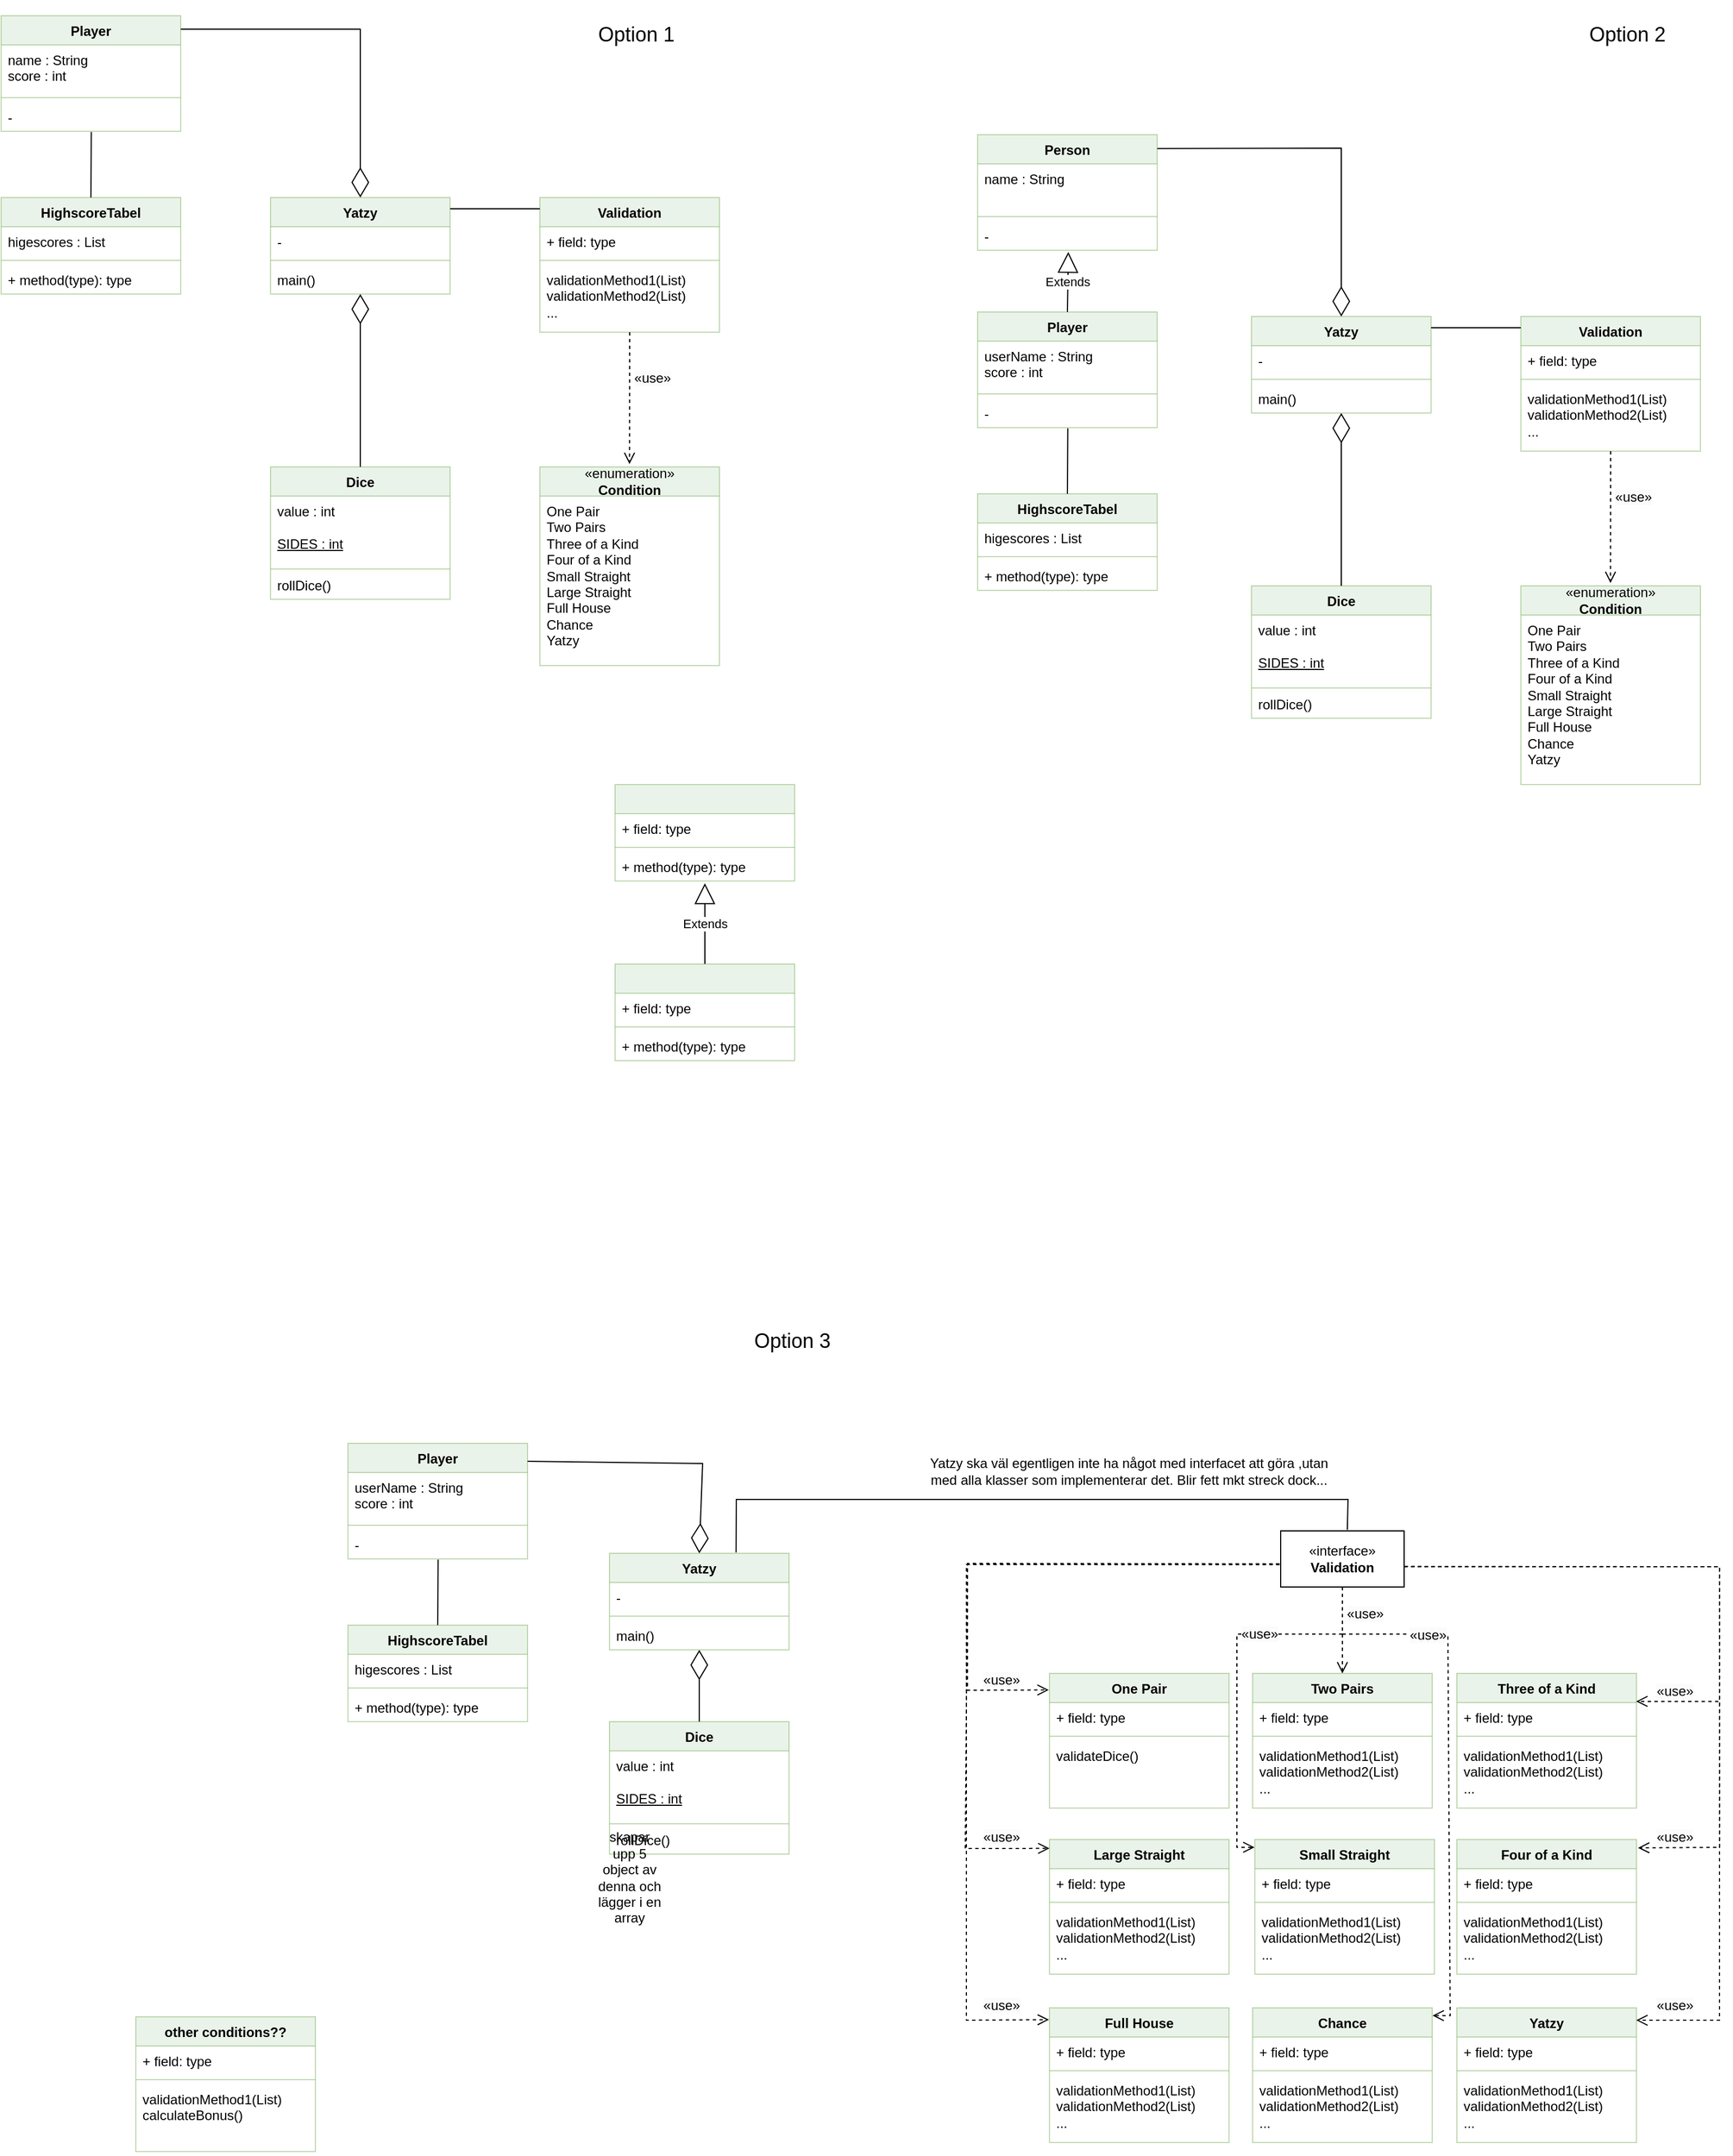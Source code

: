 <mxfile version="25.0.3">
  <diagram name="Page-1" id="c4acf3e9-155e-7222-9cf6-157b1a14988f">
    <mxGraphModel dx="1116" dy="971" grid="0" gridSize="10" guides="1" tooltips="1" connect="1" arrows="1" fold="1" page="1" pageScale="1" pageWidth="850" pageHeight="1100" background="none" math="0" shadow="0">
      <root>
        <mxCell id="0" />
        <mxCell id="1" parent="0" />
        <mxCell id="NiOnYW7QtxvnOsCxcWPc-6" value="Dice" style="swimlane;fontStyle=1;align=center;verticalAlign=top;childLayout=stackLayout;horizontal=1;startSize=26;horizontalStack=0;resizeParent=1;resizeParentMax=0;resizeLast=0;collapsible=1;marginBottom=0;whiteSpace=wrap;html=1;fillColor=#d5e8d4;strokeColor=#82b366;opacity=50;" parent="1" vertex="1">
          <mxGeometry x="320" y="480" width="160" height="118" as="geometry" />
        </mxCell>
        <mxCell id="NiOnYW7QtxvnOsCxcWPc-7" value="value : int&lt;div&gt;&lt;br&gt;&lt;/div&gt;&lt;div&gt;&lt;u&gt;SIDES : int&lt;/u&gt;&lt;/div&gt;" style="text;strokeColor=none;fillColor=none;align=left;verticalAlign=top;spacingLeft=4;spacingRight=4;overflow=hidden;rotatable=0;points=[[0,0.5],[1,0.5]];portConstraint=eastwest;whiteSpace=wrap;html=1;" parent="NiOnYW7QtxvnOsCxcWPc-6" vertex="1">
          <mxGeometry y="26" width="160" height="64" as="geometry" />
        </mxCell>
        <mxCell id="NiOnYW7QtxvnOsCxcWPc-8" value="" style="line;strokeWidth=1;fillColor=none;align=left;verticalAlign=middle;spacingTop=-1;spacingLeft=3;spacingRight=3;rotatable=0;labelPosition=right;points=[];portConstraint=eastwest;strokeColor=inherit;opacity=50;" parent="NiOnYW7QtxvnOsCxcWPc-6" vertex="1">
          <mxGeometry y="90" width="160" height="2" as="geometry" />
        </mxCell>
        <mxCell id="NiOnYW7QtxvnOsCxcWPc-9" value="rollDice()" style="text;strokeColor=none;fillColor=none;align=left;verticalAlign=top;spacingLeft=4;spacingRight=4;overflow=hidden;rotatable=0;points=[[0,0.5],[1,0.5]];portConstraint=eastwest;whiteSpace=wrap;html=1;" parent="NiOnYW7QtxvnOsCxcWPc-6" vertex="1">
          <mxGeometry y="92" width="160" height="26" as="geometry" />
        </mxCell>
        <mxCell id="NiOnYW7QtxvnOsCxcWPc-10" value="Player" style="swimlane;fontStyle=1;align=center;verticalAlign=top;childLayout=stackLayout;horizontal=1;startSize=26;horizontalStack=0;resizeParent=1;resizeParentMax=0;resizeLast=0;collapsible=1;marginBottom=0;whiteSpace=wrap;html=1;fillColor=#d5e8d4;strokeColor=#82b366;opacity=50;" parent="1" vertex="1">
          <mxGeometry x="80" y="78" width="160" height="103" as="geometry" />
        </mxCell>
        <mxCell id="NiOnYW7QtxvnOsCxcWPc-11" value="name : String&lt;div&gt;score : int&lt;/div&gt;" style="text;strokeColor=none;fillColor=none;align=left;verticalAlign=top;spacingLeft=4;spacingRight=4;overflow=hidden;rotatable=0;points=[[0,0.5],[1,0.5]];portConstraint=eastwest;whiteSpace=wrap;html=1;" parent="NiOnYW7QtxvnOsCxcWPc-10" vertex="1">
          <mxGeometry y="26" width="160" height="43" as="geometry" />
        </mxCell>
        <mxCell id="NiOnYW7QtxvnOsCxcWPc-12" value="" style="line;strokeWidth=1;fillColor=none;align=left;verticalAlign=middle;spacingTop=-1;spacingLeft=3;spacingRight=3;rotatable=0;labelPosition=right;points=[];portConstraint=eastwest;strokeColor=inherit;opacity=50;" parent="NiOnYW7QtxvnOsCxcWPc-10" vertex="1">
          <mxGeometry y="69" width="160" height="8" as="geometry" />
        </mxCell>
        <mxCell id="NiOnYW7QtxvnOsCxcWPc-13" value="-" style="text;strokeColor=none;fillColor=none;align=left;verticalAlign=top;spacingLeft=4;spacingRight=4;overflow=hidden;rotatable=0;points=[[0,0.5],[1,0.5]];portConstraint=eastwest;whiteSpace=wrap;html=1;" parent="NiOnYW7QtxvnOsCxcWPc-10" vertex="1">
          <mxGeometry y="77" width="160" height="26" as="geometry" />
        </mxCell>
        <mxCell id="NiOnYW7QtxvnOsCxcWPc-14" value="HighscoreTabel" style="swimlane;fontStyle=1;align=center;verticalAlign=top;childLayout=stackLayout;horizontal=1;startSize=26;horizontalStack=0;resizeParent=1;resizeParentMax=0;resizeLast=0;collapsible=1;marginBottom=0;whiteSpace=wrap;html=1;fillColor=#d5e8d4;strokeColor=#82b366;opacity=50;" parent="1" vertex="1">
          <mxGeometry x="80" y="240" width="160" height="86" as="geometry" />
        </mxCell>
        <mxCell id="NiOnYW7QtxvnOsCxcWPc-15" value="higescores : List" style="text;strokeColor=none;fillColor=none;align=left;verticalAlign=top;spacingLeft=4;spacingRight=4;overflow=hidden;rotatable=0;points=[[0,0.5],[1,0.5]];portConstraint=eastwest;whiteSpace=wrap;html=1;" parent="NiOnYW7QtxvnOsCxcWPc-14" vertex="1">
          <mxGeometry y="26" width="160" height="26" as="geometry" />
        </mxCell>
        <mxCell id="NiOnYW7QtxvnOsCxcWPc-16" value="" style="line;strokeWidth=1;fillColor=none;align=left;verticalAlign=middle;spacingTop=-1;spacingLeft=3;spacingRight=3;rotatable=0;labelPosition=right;points=[];portConstraint=eastwest;strokeColor=inherit;opacity=50;" parent="NiOnYW7QtxvnOsCxcWPc-14" vertex="1">
          <mxGeometry y="52" width="160" height="8" as="geometry" />
        </mxCell>
        <mxCell id="NiOnYW7QtxvnOsCxcWPc-17" value="+ method(type): type" style="text;strokeColor=none;fillColor=none;align=left;verticalAlign=top;spacingLeft=4;spacingRight=4;overflow=hidden;rotatable=0;points=[[0,0.5],[1,0.5]];portConstraint=eastwest;whiteSpace=wrap;html=1;" parent="NiOnYW7QtxvnOsCxcWPc-14" vertex="1">
          <mxGeometry y="60" width="160" height="26" as="geometry" />
        </mxCell>
        <mxCell id="NiOnYW7QtxvnOsCxcWPc-18" value="Yatzy" style="swimlane;fontStyle=1;align=center;verticalAlign=top;childLayout=stackLayout;horizontal=1;startSize=26;horizontalStack=0;resizeParent=1;resizeParentMax=0;resizeLast=0;collapsible=1;marginBottom=0;whiteSpace=wrap;html=1;fillColor=#d5e8d4;strokeColor=#82b366;opacity=50;" parent="1" vertex="1">
          <mxGeometry x="320" y="240" width="160" height="86" as="geometry" />
        </mxCell>
        <mxCell id="NiOnYW7QtxvnOsCxcWPc-19" value="-" style="text;strokeColor=none;fillColor=none;align=left;verticalAlign=top;spacingLeft=4;spacingRight=4;overflow=hidden;rotatable=0;points=[[0,0.5],[1,0.5]];portConstraint=eastwest;whiteSpace=wrap;html=1;opacity=50;" parent="NiOnYW7QtxvnOsCxcWPc-18" vertex="1">
          <mxGeometry y="26" width="160" height="26" as="geometry" />
        </mxCell>
        <mxCell id="NiOnYW7QtxvnOsCxcWPc-20" value="" style="line;strokeWidth=1;fillColor=none;align=left;verticalAlign=middle;spacingTop=-1;spacingLeft=3;spacingRight=3;rotatable=0;labelPosition=right;points=[];portConstraint=eastwest;strokeColor=inherit;opacity=50;" parent="NiOnYW7QtxvnOsCxcWPc-18" vertex="1">
          <mxGeometry y="52" width="160" height="8" as="geometry" />
        </mxCell>
        <mxCell id="NiOnYW7QtxvnOsCxcWPc-21" value="main()" style="text;strokeColor=none;fillColor=none;align=left;verticalAlign=top;spacingLeft=4;spacingRight=4;overflow=hidden;rotatable=0;points=[[0,0.5],[1,0.5]];portConstraint=eastwest;whiteSpace=wrap;html=1;" parent="NiOnYW7QtxvnOsCxcWPc-18" vertex="1">
          <mxGeometry y="60" width="160" height="26" as="geometry" />
        </mxCell>
        <mxCell id="NiOnYW7QtxvnOsCxcWPc-22" value="" style="swimlane;fontStyle=1;align=center;verticalAlign=top;childLayout=stackLayout;horizontal=1;startSize=26;horizontalStack=0;resizeParent=1;resizeParentMax=0;resizeLast=0;collapsible=1;marginBottom=0;whiteSpace=wrap;html=1;fillColor=#d5e8d4;strokeColor=#82b366;opacity=50;" parent="1" vertex="1">
          <mxGeometry x="627" y="763" width="160" height="86" as="geometry" />
        </mxCell>
        <mxCell id="NiOnYW7QtxvnOsCxcWPc-23" value="+ field: type" style="text;strokeColor=none;fillColor=none;align=left;verticalAlign=top;spacingLeft=4;spacingRight=4;overflow=hidden;rotatable=0;points=[[0,0.5],[1,0.5]];portConstraint=eastwest;whiteSpace=wrap;html=1;" parent="NiOnYW7QtxvnOsCxcWPc-22" vertex="1">
          <mxGeometry y="26" width="160" height="26" as="geometry" />
        </mxCell>
        <mxCell id="NiOnYW7QtxvnOsCxcWPc-24" value="" style="line;strokeWidth=1;fillColor=none;align=left;verticalAlign=middle;spacingTop=-1;spacingLeft=3;spacingRight=3;rotatable=0;labelPosition=right;points=[];portConstraint=eastwest;strokeColor=inherit;opacity=50;" parent="NiOnYW7QtxvnOsCxcWPc-22" vertex="1">
          <mxGeometry y="52" width="160" height="8" as="geometry" />
        </mxCell>
        <mxCell id="NiOnYW7QtxvnOsCxcWPc-25" value="+ method(type): type" style="text;strokeColor=none;fillColor=none;align=left;verticalAlign=top;spacingLeft=4;spacingRight=4;overflow=hidden;rotatable=0;points=[[0,0.5],[1,0.5]];portConstraint=eastwest;whiteSpace=wrap;html=1;" parent="NiOnYW7QtxvnOsCxcWPc-22" vertex="1">
          <mxGeometry y="60" width="160" height="26" as="geometry" />
        </mxCell>
        <mxCell id="NiOnYW7QtxvnOsCxcWPc-26" value="Extends" style="endArrow=block;endSize=16;endFill=0;html=1;rounded=0;entryX=0.5;entryY=1.077;entryDx=0;entryDy=0;entryPerimeter=0;exitX=0.5;exitY=0;exitDx=0;exitDy=0;" parent="1" source="NiOnYW7QtxvnOsCxcWPc-27" target="NiOnYW7QtxvnOsCxcWPc-25" edge="1">
          <mxGeometry width="160" relative="1" as="geometry">
            <mxPoint x="707" y="913" as="sourcePoint" />
            <mxPoint x="707" y="913" as="targetPoint" />
            <Array as="points" />
          </mxGeometry>
        </mxCell>
        <mxCell id="NiOnYW7QtxvnOsCxcWPc-27" value="" style="swimlane;fontStyle=1;align=center;verticalAlign=top;childLayout=stackLayout;horizontal=1;startSize=26;horizontalStack=0;resizeParent=1;resizeParentMax=0;resizeLast=0;collapsible=1;marginBottom=0;whiteSpace=wrap;html=1;fillColor=#d5e8d4;strokeColor=#82b366;opacity=50;" parent="1" vertex="1">
          <mxGeometry x="627" y="923" width="160" height="86" as="geometry" />
        </mxCell>
        <mxCell id="NiOnYW7QtxvnOsCxcWPc-28" value="+ field: type" style="text;strokeColor=none;fillColor=none;align=left;verticalAlign=top;spacingLeft=4;spacingRight=4;overflow=hidden;rotatable=0;points=[[0,0.5],[1,0.5]];portConstraint=eastwest;whiteSpace=wrap;html=1;" parent="NiOnYW7QtxvnOsCxcWPc-27" vertex="1">
          <mxGeometry y="26" width="160" height="26" as="geometry" />
        </mxCell>
        <mxCell id="NiOnYW7QtxvnOsCxcWPc-29" value="" style="line;strokeWidth=1;fillColor=none;align=left;verticalAlign=middle;spacingTop=-1;spacingLeft=3;spacingRight=3;rotatable=0;labelPosition=right;points=[];portConstraint=eastwest;strokeColor=inherit;opacity=50;" parent="NiOnYW7QtxvnOsCxcWPc-27" vertex="1">
          <mxGeometry y="52" width="160" height="8" as="geometry" />
        </mxCell>
        <mxCell id="NiOnYW7QtxvnOsCxcWPc-30" value="+ method(type): type" style="text;strokeColor=none;fillColor=none;align=left;verticalAlign=top;spacingLeft=4;spacingRight=4;overflow=hidden;rotatable=0;points=[[0,0.5],[1,0.5]];portConstraint=eastwest;whiteSpace=wrap;html=1;" parent="NiOnYW7QtxvnOsCxcWPc-27" vertex="1">
          <mxGeometry y="60" width="160" height="26" as="geometry" />
        </mxCell>
        <mxCell id="NiOnYW7QtxvnOsCxcWPc-31" value="Validation" style="swimlane;fontStyle=1;align=center;verticalAlign=top;childLayout=stackLayout;horizontal=1;startSize=26;horizontalStack=0;resizeParent=1;resizeParentMax=0;resizeLast=0;collapsible=1;marginBottom=0;whiteSpace=wrap;html=1;fillColor=#d5e8d4;strokeColor=#82b366;opacity=50;" parent="1" vertex="1">
          <mxGeometry x="560" y="240" width="160" height="120" as="geometry" />
        </mxCell>
        <mxCell id="NiOnYW7QtxvnOsCxcWPc-32" value="+ field: type" style="text;strokeColor=none;fillColor=none;align=left;verticalAlign=top;spacingLeft=4;spacingRight=4;overflow=hidden;rotatable=0;points=[[0,0.5],[1,0.5]];portConstraint=eastwest;whiteSpace=wrap;html=1;" parent="NiOnYW7QtxvnOsCxcWPc-31" vertex="1">
          <mxGeometry y="26" width="160" height="26" as="geometry" />
        </mxCell>
        <mxCell id="NiOnYW7QtxvnOsCxcWPc-33" value="" style="line;strokeWidth=1;fillColor=none;align=left;verticalAlign=middle;spacingTop=-1;spacingLeft=3;spacingRight=3;rotatable=0;labelPosition=right;points=[];portConstraint=eastwest;strokeColor=inherit;opacity=50;" parent="NiOnYW7QtxvnOsCxcWPc-31" vertex="1">
          <mxGeometry y="52" width="160" height="8" as="geometry" />
        </mxCell>
        <mxCell id="NiOnYW7QtxvnOsCxcWPc-34" value="validationMethod1(List)&lt;div&gt;validationMethod2(List)&lt;/div&gt;&lt;div&gt;...&lt;/div&gt;" style="text;strokeColor=none;fillColor=none;align=left;verticalAlign=top;spacingLeft=4;spacingRight=4;overflow=hidden;rotatable=0;points=[[0,0.5],[1,0.5]];portConstraint=eastwest;whiteSpace=wrap;html=1;" parent="NiOnYW7QtxvnOsCxcWPc-31" vertex="1">
          <mxGeometry y="60" width="160" height="60" as="geometry" />
        </mxCell>
        <mxCell id="NiOnYW7QtxvnOsCxcWPc-35" value="«enumeration»&lt;br&gt;&lt;div&gt;&lt;b&gt;Condition&lt;/b&gt;&lt;/div&gt;" style="swimlane;fontStyle=0;childLayout=stackLayout;horizontal=1;startSize=26;fillColor=#d5e8d4;horizontalStack=0;resizeParent=1;resizeParentMax=0;resizeLast=0;collapsible=1;marginBottom=0;whiteSpace=wrap;html=1;strokeColor=#82b366;opacity=50;" parent="1" vertex="1">
          <mxGeometry x="560" y="480" width="160" height="177" as="geometry" />
        </mxCell>
        <mxCell id="NiOnYW7QtxvnOsCxcWPc-37" value="One Pair&lt;div&gt;Two Pairs&amp;nbsp;&lt;/div&gt;&lt;div&gt;Three of a Kind&lt;/div&gt;&lt;div&gt;Four of a Kind&lt;/div&gt;&lt;div&gt;Small Straight&lt;/div&gt;&lt;div&gt;Large Straight&lt;/div&gt;&lt;div&gt;Full House&lt;/div&gt;&lt;div&gt;Chance&lt;/div&gt;&lt;div&gt;Yatzy&lt;/div&gt;&lt;div&gt;&lt;br&gt;&lt;/div&gt;" style="text;strokeColor=none;fillColor=none;align=left;verticalAlign=top;spacingLeft=4;spacingRight=4;overflow=hidden;rotatable=0;points=[[0,0.5],[1,0.5]];portConstraint=eastwest;whiteSpace=wrap;html=1;" parent="NiOnYW7QtxvnOsCxcWPc-35" vertex="1">
          <mxGeometry y="26" width="160" height="151" as="geometry" />
        </mxCell>
        <mxCell id="raVZ_KWQ6gBPT7_od0cw-3" value="Option 1" style="text;html=1;align=center;verticalAlign=middle;whiteSpace=wrap;rounded=0;fontSize=18;" parent="1" vertex="1">
          <mxGeometry x="600" y="80" width="92" height="30" as="geometry" />
        </mxCell>
        <mxCell id="raVZ_KWQ6gBPT7_od0cw-4" value="" style="endArrow=none;html=1;rounded=0;exitX=0.5;exitY=0;exitDx=0;exitDy=0;entryX=0.502;entryY=1.025;entryDx=0;entryDy=0;entryPerimeter=0;" parent="1" source="NiOnYW7QtxvnOsCxcWPc-14" target="NiOnYW7QtxvnOsCxcWPc-13" edge="1">
          <mxGeometry width="50" height="50" relative="1" as="geometry">
            <mxPoint x="160" y="250" as="sourcePoint" />
            <mxPoint x="210" y="200" as="targetPoint" />
          </mxGeometry>
        </mxCell>
        <mxCell id="raVZ_KWQ6gBPT7_od0cw-5" value="" style="endArrow=none;html=1;rounded=0;exitX=1;exitY=0.116;exitDx=0;exitDy=0;exitPerimeter=0;entryX=0;entryY=0.083;entryDx=0;entryDy=0;entryPerimeter=0;" parent="1" source="NiOnYW7QtxvnOsCxcWPc-18" target="NiOnYW7QtxvnOsCxcWPc-31" edge="1">
          <mxGeometry width="50" height="50" relative="1" as="geometry">
            <mxPoint x="490" y="250" as="sourcePoint" />
            <mxPoint x="540" y="200" as="targetPoint" />
          </mxGeometry>
        </mxCell>
        <mxCell id="raVZ_KWQ6gBPT7_od0cw-6" value="&lt;span style=&quot;font-size: 12px; text-wrap-mode: wrap; background-color: rgb(251, 251, 251);&quot;&gt;«use»&lt;/span&gt;" style="html=1;verticalAlign=bottom;endArrow=open;dashed=1;endSize=8;curved=0;rounded=0;exitX=0.5;exitY=1;exitDx=0;exitDy=0;exitPerimeter=0;entryX=0.499;entryY=-0.014;entryDx=0;entryDy=0;entryPerimeter=0;" parent="1" source="NiOnYW7QtxvnOsCxcWPc-34" target="NiOnYW7QtxvnOsCxcWPc-35" edge="1">
          <mxGeometry x="-0.15" y="20" relative="1" as="geometry">
            <mxPoint x="640" y="370" as="sourcePoint" />
            <mxPoint x="530" y="420" as="targetPoint" />
            <mxPoint as="offset" />
          </mxGeometry>
        </mxCell>
        <mxCell id="raVZ_KWQ6gBPT7_od0cw-7" value="" style="endArrow=diamondThin;endFill=0;endSize=24;html=1;rounded=0;entryX=0.5;entryY=1;entryDx=0;entryDy=0;exitX=0.5;exitY=0;exitDx=0;exitDy=0;" parent="1" source="NiOnYW7QtxvnOsCxcWPc-6" target="NiOnYW7QtxvnOsCxcWPc-18" edge="1">
          <mxGeometry width="160" relative="1" as="geometry">
            <mxPoint x="310" y="430" as="sourcePoint" />
            <mxPoint x="500" y="390" as="targetPoint" />
          </mxGeometry>
        </mxCell>
        <mxCell id="raVZ_KWQ6gBPT7_od0cw-8" value="" style="endArrow=diamondThin;endFill=0;endSize=24;html=1;rounded=0;exitX=1;exitY=0.117;exitDx=0;exitDy=0;exitPerimeter=0;entryX=0.5;entryY=0;entryDx=0;entryDy=0;" parent="1" source="NiOnYW7QtxvnOsCxcWPc-10" target="NiOnYW7QtxvnOsCxcWPc-18" edge="1">
          <mxGeometry width="160" relative="1" as="geometry">
            <mxPoint x="400" y="91" as="sourcePoint" />
            <mxPoint x="470" y="91" as="targetPoint" />
            <Array as="points">
              <mxPoint x="400" y="90" />
            </Array>
          </mxGeometry>
        </mxCell>
        <mxCell id="_RsF1XuV8kmmXUurpBYs-2" value="Dice" style="swimlane;fontStyle=1;align=center;verticalAlign=top;childLayout=stackLayout;horizontal=1;startSize=26;horizontalStack=0;resizeParent=1;resizeParentMax=0;resizeLast=0;collapsible=1;marginBottom=0;whiteSpace=wrap;html=1;fillColor=#d5e8d4;strokeColor=#82b366;opacity=50;" parent="1" vertex="1">
          <mxGeometry x="1194" y="586" width="160" height="118" as="geometry" />
        </mxCell>
        <mxCell id="_RsF1XuV8kmmXUurpBYs-3" value="value : int&lt;div&gt;&lt;br&gt;&lt;/div&gt;&lt;div&gt;&lt;u&gt;SIDES : int&lt;/u&gt;&lt;/div&gt;" style="text;strokeColor=none;fillColor=none;align=left;verticalAlign=top;spacingLeft=4;spacingRight=4;overflow=hidden;rotatable=0;points=[[0,0.5],[1,0.5]];portConstraint=eastwest;whiteSpace=wrap;html=1;" parent="_RsF1XuV8kmmXUurpBYs-2" vertex="1">
          <mxGeometry y="26" width="160" height="64" as="geometry" />
        </mxCell>
        <mxCell id="_RsF1XuV8kmmXUurpBYs-4" value="" style="line;strokeWidth=1;fillColor=none;align=left;verticalAlign=middle;spacingTop=-1;spacingLeft=3;spacingRight=3;rotatable=0;labelPosition=right;points=[];portConstraint=eastwest;strokeColor=inherit;opacity=50;" parent="_RsF1XuV8kmmXUurpBYs-2" vertex="1">
          <mxGeometry y="90" width="160" height="2" as="geometry" />
        </mxCell>
        <mxCell id="_RsF1XuV8kmmXUurpBYs-5" value="rollDice()" style="text;strokeColor=none;fillColor=none;align=left;verticalAlign=top;spacingLeft=4;spacingRight=4;overflow=hidden;rotatable=0;points=[[0,0.5],[1,0.5]];portConstraint=eastwest;whiteSpace=wrap;html=1;" parent="_RsF1XuV8kmmXUurpBYs-2" vertex="1">
          <mxGeometry y="92" width="160" height="26" as="geometry" />
        </mxCell>
        <mxCell id="_RsF1XuV8kmmXUurpBYs-6" value="Player" style="swimlane;fontStyle=1;align=center;verticalAlign=top;childLayout=stackLayout;horizontal=1;startSize=26;horizontalStack=0;resizeParent=1;resizeParentMax=0;resizeLast=0;collapsible=1;marginBottom=0;whiteSpace=wrap;html=1;fillColor=#d5e8d4;strokeColor=#82b366;opacity=50;" parent="1" vertex="1">
          <mxGeometry x="950" y="342" width="160" height="103" as="geometry" />
        </mxCell>
        <mxCell id="_RsF1XuV8kmmXUurpBYs-7" value="&lt;div&gt;userName : String&amp;nbsp;&lt;/div&gt;&lt;div&gt;score : int&lt;/div&gt;" style="text;strokeColor=none;fillColor=none;align=left;verticalAlign=top;spacingLeft=4;spacingRight=4;overflow=hidden;rotatable=0;points=[[0,0.5],[1,0.5]];portConstraint=eastwest;whiteSpace=wrap;html=1;" parent="_RsF1XuV8kmmXUurpBYs-6" vertex="1">
          <mxGeometry y="26" width="160" height="43" as="geometry" />
        </mxCell>
        <mxCell id="_RsF1XuV8kmmXUurpBYs-8" value="" style="line;strokeWidth=1;fillColor=none;align=left;verticalAlign=middle;spacingTop=-1;spacingLeft=3;spacingRight=3;rotatable=0;labelPosition=right;points=[];portConstraint=eastwest;strokeColor=inherit;opacity=50;" parent="_RsF1XuV8kmmXUurpBYs-6" vertex="1">
          <mxGeometry y="69" width="160" height="8" as="geometry" />
        </mxCell>
        <mxCell id="_RsF1XuV8kmmXUurpBYs-9" value="-" style="text;strokeColor=none;fillColor=none;align=left;verticalAlign=top;spacingLeft=4;spacingRight=4;overflow=hidden;rotatable=0;points=[[0,0.5],[1,0.5]];portConstraint=eastwest;whiteSpace=wrap;html=1;" parent="_RsF1XuV8kmmXUurpBYs-6" vertex="1">
          <mxGeometry y="77" width="160" height="26" as="geometry" />
        </mxCell>
        <mxCell id="_RsF1XuV8kmmXUurpBYs-10" value="HighscoreTabel" style="swimlane;fontStyle=1;align=center;verticalAlign=top;childLayout=stackLayout;horizontal=1;startSize=26;horizontalStack=0;resizeParent=1;resizeParentMax=0;resizeLast=0;collapsible=1;marginBottom=0;whiteSpace=wrap;html=1;fillColor=#d5e8d4;strokeColor=#82b366;opacity=50;" parent="1" vertex="1">
          <mxGeometry x="950" y="504" width="160" height="86" as="geometry" />
        </mxCell>
        <mxCell id="_RsF1XuV8kmmXUurpBYs-11" value="higescores : List" style="text;strokeColor=none;fillColor=none;align=left;verticalAlign=top;spacingLeft=4;spacingRight=4;overflow=hidden;rotatable=0;points=[[0,0.5],[1,0.5]];portConstraint=eastwest;whiteSpace=wrap;html=1;" parent="_RsF1XuV8kmmXUurpBYs-10" vertex="1">
          <mxGeometry y="26" width="160" height="26" as="geometry" />
        </mxCell>
        <mxCell id="_RsF1XuV8kmmXUurpBYs-12" value="" style="line;strokeWidth=1;fillColor=none;align=left;verticalAlign=middle;spacingTop=-1;spacingLeft=3;spacingRight=3;rotatable=0;labelPosition=right;points=[];portConstraint=eastwest;strokeColor=inherit;opacity=50;" parent="_RsF1XuV8kmmXUurpBYs-10" vertex="1">
          <mxGeometry y="52" width="160" height="8" as="geometry" />
        </mxCell>
        <mxCell id="_RsF1XuV8kmmXUurpBYs-13" value="+ method(type): type" style="text;strokeColor=none;fillColor=none;align=left;verticalAlign=top;spacingLeft=4;spacingRight=4;overflow=hidden;rotatable=0;points=[[0,0.5],[1,0.5]];portConstraint=eastwest;whiteSpace=wrap;html=1;" parent="_RsF1XuV8kmmXUurpBYs-10" vertex="1">
          <mxGeometry y="60" width="160" height="26" as="geometry" />
        </mxCell>
        <mxCell id="_RsF1XuV8kmmXUurpBYs-14" value="Yatzy" style="swimlane;fontStyle=1;align=center;verticalAlign=top;childLayout=stackLayout;horizontal=1;startSize=26;horizontalStack=0;resizeParent=1;resizeParentMax=0;resizeLast=0;collapsible=1;marginBottom=0;whiteSpace=wrap;html=1;fillColor=#d5e8d4;strokeColor=#82b366;opacity=50;" parent="1" vertex="1">
          <mxGeometry x="1194" y="346" width="160" height="86" as="geometry" />
        </mxCell>
        <mxCell id="_RsF1XuV8kmmXUurpBYs-15" value="-" style="text;strokeColor=none;fillColor=none;align=left;verticalAlign=top;spacingLeft=4;spacingRight=4;overflow=hidden;rotatable=0;points=[[0,0.5],[1,0.5]];portConstraint=eastwest;whiteSpace=wrap;html=1;opacity=50;" parent="_RsF1XuV8kmmXUurpBYs-14" vertex="1">
          <mxGeometry y="26" width="160" height="26" as="geometry" />
        </mxCell>
        <mxCell id="_RsF1XuV8kmmXUurpBYs-16" value="" style="line;strokeWidth=1;fillColor=none;align=left;verticalAlign=middle;spacingTop=-1;spacingLeft=3;spacingRight=3;rotatable=0;labelPosition=right;points=[];portConstraint=eastwest;strokeColor=inherit;opacity=50;" parent="_RsF1XuV8kmmXUurpBYs-14" vertex="1">
          <mxGeometry y="52" width="160" height="8" as="geometry" />
        </mxCell>
        <mxCell id="_RsF1XuV8kmmXUurpBYs-17" value="main()" style="text;strokeColor=none;fillColor=none;align=left;verticalAlign=top;spacingLeft=4;spacingRight=4;overflow=hidden;rotatable=0;points=[[0,0.5],[1,0.5]];portConstraint=eastwest;whiteSpace=wrap;html=1;" parent="_RsF1XuV8kmmXUurpBYs-14" vertex="1">
          <mxGeometry y="60" width="160" height="26" as="geometry" />
        </mxCell>
        <mxCell id="_RsF1XuV8kmmXUurpBYs-18" value="Validation" style="swimlane;fontStyle=1;align=center;verticalAlign=top;childLayout=stackLayout;horizontal=1;startSize=26;horizontalStack=0;resizeParent=1;resizeParentMax=0;resizeLast=0;collapsible=1;marginBottom=0;whiteSpace=wrap;html=1;fillColor=#d5e8d4;strokeColor=#82b366;opacity=50;" parent="1" vertex="1">
          <mxGeometry x="1434" y="346" width="160" height="120" as="geometry" />
        </mxCell>
        <mxCell id="_RsF1XuV8kmmXUurpBYs-19" value="+ field: type" style="text;strokeColor=none;fillColor=none;align=left;verticalAlign=top;spacingLeft=4;spacingRight=4;overflow=hidden;rotatable=0;points=[[0,0.5],[1,0.5]];portConstraint=eastwest;whiteSpace=wrap;html=1;" parent="_RsF1XuV8kmmXUurpBYs-18" vertex="1">
          <mxGeometry y="26" width="160" height="26" as="geometry" />
        </mxCell>
        <mxCell id="_RsF1XuV8kmmXUurpBYs-20" value="" style="line;strokeWidth=1;fillColor=none;align=left;verticalAlign=middle;spacingTop=-1;spacingLeft=3;spacingRight=3;rotatable=0;labelPosition=right;points=[];portConstraint=eastwest;strokeColor=inherit;opacity=50;" parent="_RsF1XuV8kmmXUurpBYs-18" vertex="1">
          <mxGeometry y="52" width="160" height="8" as="geometry" />
        </mxCell>
        <mxCell id="_RsF1XuV8kmmXUurpBYs-21" value="validationMethod1(List)&lt;div&gt;validationMethod2(List)&lt;/div&gt;&lt;div&gt;...&lt;/div&gt;" style="text;strokeColor=none;fillColor=none;align=left;verticalAlign=top;spacingLeft=4;spacingRight=4;overflow=hidden;rotatable=0;points=[[0,0.5],[1,0.5]];portConstraint=eastwest;whiteSpace=wrap;html=1;" parent="_RsF1XuV8kmmXUurpBYs-18" vertex="1">
          <mxGeometry y="60" width="160" height="60" as="geometry" />
        </mxCell>
        <mxCell id="_RsF1XuV8kmmXUurpBYs-22" value="«enumeration»&lt;br&gt;&lt;div&gt;&lt;b&gt;Condition&lt;/b&gt;&lt;/div&gt;" style="swimlane;fontStyle=0;childLayout=stackLayout;horizontal=1;startSize=26;fillColor=#d5e8d4;horizontalStack=0;resizeParent=1;resizeParentMax=0;resizeLast=0;collapsible=1;marginBottom=0;whiteSpace=wrap;html=1;strokeColor=#82b366;opacity=50;" parent="1" vertex="1">
          <mxGeometry x="1434" y="586" width="160" height="177" as="geometry" />
        </mxCell>
        <mxCell id="_RsF1XuV8kmmXUurpBYs-23" value="One Pair&lt;div&gt;Two Pairs&amp;nbsp;&lt;/div&gt;&lt;div&gt;Three of a Kind&lt;/div&gt;&lt;div&gt;Four of a Kind&lt;/div&gt;&lt;div&gt;Small Straight&lt;/div&gt;&lt;div&gt;Large Straight&lt;/div&gt;&lt;div&gt;Full House&lt;/div&gt;&lt;div&gt;Chance&lt;/div&gt;&lt;div&gt;Yatzy&lt;/div&gt;&lt;div&gt;&lt;br&gt;&lt;/div&gt;" style="text;strokeColor=none;fillColor=none;align=left;verticalAlign=top;spacingLeft=4;spacingRight=4;overflow=hidden;rotatable=0;points=[[0,0.5],[1,0.5]];portConstraint=eastwest;whiteSpace=wrap;html=1;" parent="_RsF1XuV8kmmXUurpBYs-22" vertex="1">
          <mxGeometry y="26" width="160" height="151" as="geometry" />
        </mxCell>
        <mxCell id="_RsF1XuV8kmmXUurpBYs-25" value="" style="endArrow=none;html=1;rounded=0;exitX=0.5;exitY=0;exitDx=0;exitDy=0;entryX=0.502;entryY=1.025;entryDx=0;entryDy=0;entryPerimeter=0;" parent="1" source="_RsF1XuV8kmmXUurpBYs-10" target="_RsF1XuV8kmmXUurpBYs-9" edge="1">
          <mxGeometry width="50" height="50" relative="1" as="geometry">
            <mxPoint x="1030" y="514" as="sourcePoint" />
            <mxPoint x="1080" y="464" as="targetPoint" />
          </mxGeometry>
        </mxCell>
        <mxCell id="_RsF1XuV8kmmXUurpBYs-26" value="" style="endArrow=none;html=1;rounded=0;exitX=1;exitY=0.116;exitDx=0;exitDy=0;exitPerimeter=0;entryX=0;entryY=0.083;entryDx=0;entryDy=0;entryPerimeter=0;" parent="1" source="_RsF1XuV8kmmXUurpBYs-14" target="_RsF1XuV8kmmXUurpBYs-18" edge="1">
          <mxGeometry width="50" height="50" relative="1" as="geometry">
            <mxPoint x="1364" y="356" as="sourcePoint" />
            <mxPoint x="1414" y="306" as="targetPoint" />
          </mxGeometry>
        </mxCell>
        <mxCell id="_RsF1XuV8kmmXUurpBYs-27" value="&lt;span style=&quot;font-size: 12px; text-wrap-mode: wrap; background-color: rgb(251, 251, 251);&quot;&gt;«use»&lt;/span&gt;" style="html=1;verticalAlign=bottom;endArrow=open;dashed=1;endSize=8;curved=0;rounded=0;exitX=0.5;exitY=1;exitDx=0;exitDy=0;exitPerimeter=0;entryX=0.499;entryY=-0.014;entryDx=0;entryDy=0;entryPerimeter=0;" parent="1" source="_RsF1XuV8kmmXUurpBYs-21" target="_RsF1XuV8kmmXUurpBYs-22" edge="1">
          <mxGeometry x="-0.15" y="20" relative="1" as="geometry">
            <mxPoint x="1514" y="476" as="sourcePoint" />
            <mxPoint x="1404" y="526" as="targetPoint" />
            <mxPoint as="offset" />
          </mxGeometry>
        </mxCell>
        <mxCell id="_RsF1XuV8kmmXUurpBYs-28" value="" style="endArrow=diamondThin;endFill=0;endSize=24;html=1;rounded=0;entryX=0.5;entryY=1;entryDx=0;entryDy=0;exitX=0.5;exitY=0;exitDx=0;exitDy=0;" parent="1" source="_RsF1XuV8kmmXUurpBYs-2" target="_RsF1XuV8kmmXUurpBYs-14" edge="1">
          <mxGeometry width="160" relative="1" as="geometry">
            <mxPoint x="1184" y="536" as="sourcePoint" />
            <mxPoint x="1374" y="496" as="targetPoint" />
          </mxGeometry>
        </mxCell>
        <mxCell id="_RsF1XuV8kmmXUurpBYs-29" value="" style="endArrow=diamondThin;endFill=0;endSize=24;html=1;rounded=0;entryX=0.5;entryY=0;entryDx=0;entryDy=0;exitX=0.998;exitY=0.12;exitDx=0;exitDy=0;exitPerimeter=0;" parent="1" source="_RsF1XuV8kmmXUurpBYs-30" target="_RsF1XuV8kmmXUurpBYs-14" edge="1">
          <mxGeometry width="160" relative="1" as="geometry">
            <mxPoint x="1363" y="177" as="sourcePoint" />
            <mxPoint x="1344" y="197" as="targetPoint" />
            <Array as="points">
              <mxPoint x="1274" y="196" />
            </Array>
          </mxGeometry>
        </mxCell>
        <mxCell id="_RsF1XuV8kmmXUurpBYs-30" value="Person" style="swimlane;fontStyle=1;align=center;verticalAlign=top;childLayout=stackLayout;horizontal=1;startSize=26;horizontalStack=0;resizeParent=1;resizeParentMax=0;resizeLast=0;collapsible=1;marginBottom=0;whiteSpace=wrap;html=1;fillColor=#d5e8d4;strokeColor=#82b366;opacity=50;" parent="1" vertex="1">
          <mxGeometry x="950" y="184" width="160" height="103" as="geometry" />
        </mxCell>
        <mxCell id="_RsF1XuV8kmmXUurpBYs-31" value="name : String" style="text;strokeColor=none;fillColor=none;align=left;verticalAlign=top;spacingLeft=4;spacingRight=4;overflow=hidden;rotatable=0;points=[[0,0.5],[1,0.5]];portConstraint=eastwest;whiteSpace=wrap;html=1;" parent="_RsF1XuV8kmmXUurpBYs-30" vertex="1">
          <mxGeometry y="26" width="160" height="43" as="geometry" />
        </mxCell>
        <mxCell id="_RsF1XuV8kmmXUurpBYs-32" value="" style="line;strokeWidth=1;fillColor=none;align=left;verticalAlign=middle;spacingTop=-1;spacingLeft=3;spacingRight=3;rotatable=0;labelPosition=right;points=[];portConstraint=eastwest;strokeColor=inherit;opacity=50;" parent="_RsF1XuV8kmmXUurpBYs-30" vertex="1">
          <mxGeometry y="69" width="160" height="8" as="geometry" />
        </mxCell>
        <mxCell id="_RsF1XuV8kmmXUurpBYs-33" value="-" style="text;strokeColor=none;fillColor=none;align=left;verticalAlign=top;spacingLeft=4;spacingRight=4;overflow=hidden;rotatable=0;points=[[0,0.5],[1,0.5]];portConstraint=eastwest;whiteSpace=wrap;html=1;" parent="_RsF1XuV8kmmXUurpBYs-30" vertex="1">
          <mxGeometry y="77" width="160" height="26" as="geometry" />
        </mxCell>
        <mxCell id="_RsF1XuV8kmmXUurpBYs-34" value="Extends" style="endArrow=block;endSize=16;endFill=0;html=1;rounded=0;entryX=0.505;entryY=1.057;entryDx=0;entryDy=0;entryPerimeter=0;exitX=0.5;exitY=0;exitDx=0;exitDy=0;" parent="1" source="_RsF1XuV8kmmXUurpBYs-6" target="_RsF1XuV8kmmXUurpBYs-33" edge="1">
          <mxGeometry width="160" relative="1" as="geometry">
            <mxPoint x="1046" y="330" as="sourcePoint" />
            <mxPoint x="1029.44" y="291" as="targetPoint" />
            <Array as="points" />
          </mxGeometry>
        </mxCell>
        <mxCell id="_RsF1XuV8kmmXUurpBYs-35" value="Dice" style="swimlane;fontStyle=1;align=center;verticalAlign=top;childLayout=stackLayout;horizontal=1;startSize=26;horizontalStack=0;resizeParent=1;resizeParentMax=0;resizeLast=0;collapsible=1;marginBottom=0;whiteSpace=wrap;html=1;fillColor=#d5e8d4;strokeColor=#82b366;opacity=50;" parent="1" vertex="1">
          <mxGeometry x="622" y="1598" width="160" height="118" as="geometry" />
        </mxCell>
        <mxCell id="_RsF1XuV8kmmXUurpBYs-36" value="value : int&lt;div&gt;&lt;br&gt;&lt;/div&gt;&lt;div&gt;&lt;u&gt;SIDES : int&lt;/u&gt;&lt;/div&gt;" style="text;strokeColor=none;fillColor=none;align=left;verticalAlign=top;spacingLeft=4;spacingRight=4;overflow=hidden;rotatable=0;points=[[0,0.5],[1,0.5]];portConstraint=eastwest;whiteSpace=wrap;html=1;" parent="_RsF1XuV8kmmXUurpBYs-35" vertex="1">
          <mxGeometry y="26" width="160" height="64" as="geometry" />
        </mxCell>
        <mxCell id="_RsF1XuV8kmmXUurpBYs-37" value="" style="line;strokeWidth=1;fillColor=none;align=left;verticalAlign=middle;spacingTop=-1;spacingLeft=3;spacingRight=3;rotatable=0;labelPosition=right;points=[];portConstraint=eastwest;strokeColor=inherit;opacity=50;" parent="_RsF1XuV8kmmXUurpBYs-35" vertex="1">
          <mxGeometry y="90" width="160" height="2" as="geometry" />
        </mxCell>
        <mxCell id="_RsF1XuV8kmmXUurpBYs-38" value="rollDice()" style="text;strokeColor=none;fillColor=none;align=left;verticalAlign=top;spacingLeft=4;spacingRight=4;overflow=hidden;rotatable=0;points=[[0,0.5],[1,0.5]];portConstraint=eastwest;whiteSpace=wrap;html=1;" parent="_RsF1XuV8kmmXUurpBYs-35" vertex="1">
          <mxGeometry y="92" width="160" height="26" as="geometry" />
        </mxCell>
        <mxCell id="_RsF1XuV8kmmXUurpBYs-39" value="Player" style="swimlane;fontStyle=1;align=center;verticalAlign=top;childLayout=stackLayout;horizontal=1;startSize=26;horizontalStack=0;resizeParent=1;resizeParentMax=0;resizeLast=0;collapsible=1;marginBottom=0;whiteSpace=wrap;html=1;fillColor=#d5e8d4;strokeColor=#82b366;opacity=50;" parent="1" vertex="1">
          <mxGeometry x="389" y="1350" width="160" height="103" as="geometry" />
        </mxCell>
        <mxCell id="_RsF1XuV8kmmXUurpBYs-40" value="&lt;div&gt;userName : String&amp;nbsp;&lt;/div&gt;&lt;div&gt;score : int&lt;/div&gt;" style="text;strokeColor=none;fillColor=none;align=left;verticalAlign=top;spacingLeft=4;spacingRight=4;overflow=hidden;rotatable=0;points=[[0,0.5],[1,0.5]];portConstraint=eastwest;whiteSpace=wrap;html=1;" parent="_RsF1XuV8kmmXUurpBYs-39" vertex="1">
          <mxGeometry y="26" width="160" height="43" as="geometry" />
        </mxCell>
        <mxCell id="_RsF1XuV8kmmXUurpBYs-41" value="" style="line;strokeWidth=1;fillColor=none;align=left;verticalAlign=middle;spacingTop=-1;spacingLeft=3;spacingRight=3;rotatable=0;labelPosition=right;points=[];portConstraint=eastwest;strokeColor=inherit;opacity=50;" parent="_RsF1XuV8kmmXUurpBYs-39" vertex="1">
          <mxGeometry y="69" width="160" height="8" as="geometry" />
        </mxCell>
        <mxCell id="_RsF1XuV8kmmXUurpBYs-42" value="-" style="text;strokeColor=none;fillColor=none;align=left;verticalAlign=top;spacingLeft=4;spacingRight=4;overflow=hidden;rotatable=0;points=[[0,0.5],[1,0.5]];portConstraint=eastwest;whiteSpace=wrap;html=1;" parent="_RsF1XuV8kmmXUurpBYs-39" vertex="1">
          <mxGeometry y="77" width="160" height="26" as="geometry" />
        </mxCell>
        <mxCell id="_RsF1XuV8kmmXUurpBYs-43" value="HighscoreTabel" style="swimlane;fontStyle=1;align=center;verticalAlign=top;childLayout=stackLayout;horizontal=1;startSize=26;horizontalStack=0;resizeParent=1;resizeParentMax=0;resizeLast=0;collapsible=1;marginBottom=0;whiteSpace=wrap;html=1;fillColor=#d5e8d4;strokeColor=#82b366;opacity=50;" parent="1" vertex="1">
          <mxGeometry x="389" y="1512" width="160" height="86" as="geometry" />
        </mxCell>
        <mxCell id="_RsF1XuV8kmmXUurpBYs-44" value="higescores : List" style="text;strokeColor=none;fillColor=none;align=left;verticalAlign=top;spacingLeft=4;spacingRight=4;overflow=hidden;rotatable=0;points=[[0,0.5],[1,0.5]];portConstraint=eastwest;whiteSpace=wrap;html=1;" parent="_RsF1XuV8kmmXUurpBYs-43" vertex="1">
          <mxGeometry y="26" width="160" height="26" as="geometry" />
        </mxCell>
        <mxCell id="_RsF1XuV8kmmXUurpBYs-45" value="" style="line;strokeWidth=1;fillColor=none;align=left;verticalAlign=middle;spacingTop=-1;spacingLeft=3;spacingRight=3;rotatable=0;labelPosition=right;points=[];portConstraint=eastwest;strokeColor=inherit;opacity=50;" parent="_RsF1XuV8kmmXUurpBYs-43" vertex="1">
          <mxGeometry y="52" width="160" height="8" as="geometry" />
        </mxCell>
        <mxCell id="_RsF1XuV8kmmXUurpBYs-46" value="+ method(type): type" style="text;strokeColor=none;fillColor=none;align=left;verticalAlign=top;spacingLeft=4;spacingRight=4;overflow=hidden;rotatable=0;points=[[0,0.5],[1,0.5]];portConstraint=eastwest;whiteSpace=wrap;html=1;" parent="_RsF1XuV8kmmXUurpBYs-43" vertex="1">
          <mxGeometry y="60" width="160" height="26" as="geometry" />
        </mxCell>
        <mxCell id="_RsF1XuV8kmmXUurpBYs-47" value="Yatzy" style="swimlane;fontStyle=1;align=center;verticalAlign=top;childLayout=stackLayout;horizontal=1;startSize=26;horizontalStack=0;resizeParent=1;resizeParentMax=0;resizeLast=0;collapsible=1;marginBottom=0;whiteSpace=wrap;html=1;fillColor=#d5e8d4;strokeColor=#82b366;opacity=50;" parent="1" vertex="1">
          <mxGeometry x="622" y="1448" width="160" height="86" as="geometry" />
        </mxCell>
        <mxCell id="_RsF1XuV8kmmXUurpBYs-48" value="-" style="text;strokeColor=none;fillColor=none;align=left;verticalAlign=top;spacingLeft=4;spacingRight=4;overflow=hidden;rotatable=0;points=[[0,0.5],[1,0.5]];portConstraint=eastwest;whiteSpace=wrap;html=1;opacity=50;" parent="_RsF1XuV8kmmXUurpBYs-47" vertex="1">
          <mxGeometry y="26" width="160" height="26" as="geometry" />
        </mxCell>
        <mxCell id="_RsF1XuV8kmmXUurpBYs-49" value="" style="line;strokeWidth=1;fillColor=none;align=left;verticalAlign=middle;spacingTop=-1;spacingLeft=3;spacingRight=3;rotatable=0;labelPosition=right;points=[];portConstraint=eastwest;strokeColor=inherit;opacity=50;" parent="_RsF1XuV8kmmXUurpBYs-47" vertex="1">
          <mxGeometry y="52" width="160" height="8" as="geometry" />
        </mxCell>
        <mxCell id="_RsF1XuV8kmmXUurpBYs-50" value="main()" style="text;strokeColor=none;fillColor=none;align=left;verticalAlign=top;spacingLeft=4;spacingRight=4;overflow=hidden;rotatable=0;points=[[0,0.5],[1,0.5]];portConstraint=eastwest;whiteSpace=wrap;html=1;" parent="_RsF1XuV8kmmXUurpBYs-47" vertex="1">
          <mxGeometry y="60" width="160" height="26" as="geometry" />
        </mxCell>
        <mxCell id="_RsF1XuV8kmmXUurpBYs-51" value="One Pair" style="swimlane;fontStyle=1;align=center;verticalAlign=top;childLayout=stackLayout;horizontal=1;startSize=26;horizontalStack=0;resizeParent=1;resizeParentMax=0;resizeLast=0;collapsible=1;marginBottom=0;whiteSpace=wrap;html=1;fillColor=#d5e8d4;strokeColor=#82b366;opacity=50;" parent="1" vertex="1">
          <mxGeometry x="1014" y="1555" width="160" height="120" as="geometry" />
        </mxCell>
        <mxCell id="_RsF1XuV8kmmXUurpBYs-52" value="+ field: type" style="text;strokeColor=none;fillColor=none;align=left;verticalAlign=top;spacingLeft=4;spacingRight=4;overflow=hidden;rotatable=0;points=[[0,0.5],[1,0.5]];portConstraint=eastwest;whiteSpace=wrap;html=1;" parent="_RsF1XuV8kmmXUurpBYs-51" vertex="1">
          <mxGeometry y="26" width="160" height="26" as="geometry" />
        </mxCell>
        <mxCell id="_RsF1XuV8kmmXUurpBYs-53" value="" style="line;strokeWidth=1;fillColor=none;align=left;verticalAlign=middle;spacingTop=-1;spacingLeft=3;spacingRight=3;rotatable=0;labelPosition=right;points=[];portConstraint=eastwest;strokeColor=inherit;opacity=50;" parent="_RsF1XuV8kmmXUurpBYs-51" vertex="1">
          <mxGeometry y="52" width="160" height="8" as="geometry" />
        </mxCell>
        <mxCell id="_RsF1XuV8kmmXUurpBYs-54" value="validateDice()" style="text;strokeColor=none;fillColor=none;align=left;verticalAlign=top;spacingLeft=4;spacingRight=4;overflow=hidden;rotatable=0;points=[[0,0.5],[1,0.5]];portConstraint=eastwest;whiteSpace=wrap;html=1;" parent="_RsF1XuV8kmmXUurpBYs-51" vertex="1">
          <mxGeometry y="60" width="160" height="60" as="geometry" />
        </mxCell>
        <mxCell id="_RsF1XuV8kmmXUurpBYs-57" value="" style="endArrow=none;html=1;rounded=0;exitX=0.5;exitY=0;exitDx=0;exitDy=0;entryX=0.502;entryY=1.025;entryDx=0;entryDy=0;entryPerimeter=0;" parent="1" source="_RsF1XuV8kmmXUurpBYs-43" target="_RsF1XuV8kmmXUurpBYs-42" edge="1">
          <mxGeometry width="50" height="50" relative="1" as="geometry">
            <mxPoint x="469" y="1522" as="sourcePoint" />
            <mxPoint x="519" y="1472" as="targetPoint" />
          </mxGeometry>
        </mxCell>
        <mxCell id="_RsF1XuV8kmmXUurpBYs-60" value="" style="endArrow=diamondThin;endFill=0;endSize=24;html=1;rounded=0;entryX=0.5;entryY=1;entryDx=0;entryDy=0;exitX=0.5;exitY=0;exitDx=0;exitDy=0;" parent="1" source="_RsF1XuV8kmmXUurpBYs-35" target="_RsF1XuV8kmmXUurpBYs-47" edge="1">
          <mxGeometry width="160" relative="1" as="geometry">
            <mxPoint x="612" y="1702" as="sourcePoint" />
            <mxPoint x="802" y="1662" as="targetPoint" />
          </mxGeometry>
        </mxCell>
        <mxCell id="_RsF1XuV8kmmXUurpBYs-61" value="" style="endArrow=diamondThin;endFill=0;endSize=24;html=1;rounded=0;entryX=0.5;entryY=0;entryDx=0;entryDy=0;exitX=1;exitY=0.155;exitDx=0;exitDy=0;exitPerimeter=0;" parent="1" source="_RsF1XuV8kmmXUurpBYs-39" target="_RsF1XuV8kmmXUurpBYs-47" edge="1">
          <mxGeometry width="160" relative="1" as="geometry">
            <mxPoint x="564" y="1377" as="sourcePoint" />
            <mxPoint x="772" y="1363" as="targetPoint" />
            <Array as="points">
              <mxPoint x="705" y="1368" />
            </Array>
          </mxGeometry>
        </mxCell>
        <mxCell id="_RsF1XuV8kmmXUurpBYs-67" value="«interface»&lt;br&gt;&lt;b&gt;Validation&lt;br&gt;&lt;/b&gt;" style="html=1;whiteSpace=wrap;" parent="1" vertex="1">
          <mxGeometry x="1220" y="1428" width="110" height="50" as="geometry" />
        </mxCell>
        <mxCell id="_RsF1XuV8kmmXUurpBYs-69" value="Three of a Kind" style="swimlane;fontStyle=1;align=center;verticalAlign=top;childLayout=stackLayout;horizontal=1;startSize=26;horizontalStack=0;resizeParent=1;resizeParentMax=0;resizeLast=0;collapsible=1;marginBottom=0;whiteSpace=wrap;html=1;fillColor=#d5e8d4;strokeColor=#82b366;opacity=50;" parent="1" vertex="1">
          <mxGeometry x="1377" y="1555" width="160" height="120" as="geometry" />
        </mxCell>
        <mxCell id="_RsF1XuV8kmmXUurpBYs-70" value="+ field: type" style="text;strokeColor=none;fillColor=none;align=left;verticalAlign=top;spacingLeft=4;spacingRight=4;overflow=hidden;rotatable=0;points=[[0,0.5],[1,0.5]];portConstraint=eastwest;whiteSpace=wrap;html=1;" parent="_RsF1XuV8kmmXUurpBYs-69" vertex="1">
          <mxGeometry y="26" width="160" height="26" as="geometry" />
        </mxCell>
        <mxCell id="_RsF1XuV8kmmXUurpBYs-71" value="" style="line;strokeWidth=1;fillColor=none;align=left;verticalAlign=middle;spacingTop=-1;spacingLeft=3;spacingRight=3;rotatable=0;labelPosition=right;points=[];portConstraint=eastwest;strokeColor=inherit;opacity=50;" parent="_RsF1XuV8kmmXUurpBYs-69" vertex="1">
          <mxGeometry y="52" width="160" height="8" as="geometry" />
        </mxCell>
        <mxCell id="_RsF1XuV8kmmXUurpBYs-72" value="validationMethod1(List)&lt;div&gt;validationMethod2(List)&lt;/div&gt;&lt;div&gt;...&lt;/div&gt;" style="text;strokeColor=none;fillColor=none;align=left;verticalAlign=top;spacingLeft=4;spacingRight=4;overflow=hidden;rotatable=0;points=[[0,0.5],[1,0.5]];portConstraint=eastwest;whiteSpace=wrap;html=1;" parent="_RsF1XuV8kmmXUurpBYs-69" vertex="1">
          <mxGeometry y="60" width="160" height="60" as="geometry" />
        </mxCell>
        <mxCell id="_RsF1XuV8kmmXUurpBYs-73" value="Two Pairs" style="swimlane;fontStyle=1;align=center;verticalAlign=top;childLayout=stackLayout;horizontal=1;startSize=26;horizontalStack=0;resizeParent=1;resizeParentMax=0;resizeLast=0;collapsible=1;marginBottom=0;whiteSpace=wrap;html=1;fillColor=#d5e8d4;strokeColor=#82b366;opacity=50;" parent="1" vertex="1">
          <mxGeometry x="1195" y="1555" width="160" height="120" as="geometry" />
        </mxCell>
        <mxCell id="_RsF1XuV8kmmXUurpBYs-74" value="+ field: type" style="text;strokeColor=none;fillColor=none;align=left;verticalAlign=top;spacingLeft=4;spacingRight=4;overflow=hidden;rotatable=0;points=[[0,0.5],[1,0.5]];portConstraint=eastwest;whiteSpace=wrap;html=1;" parent="_RsF1XuV8kmmXUurpBYs-73" vertex="1">
          <mxGeometry y="26" width="160" height="26" as="geometry" />
        </mxCell>
        <mxCell id="_RsF1XuV8kmmXUurpBYs-75" value="" style="line;strokeWidth=1;fillColor=none;align=left;verticalAlign=middle;spacingTop=-1;spacingLeft=3;spacingRight=3;rotatable=0;labelPosition=right;points=[];portConstraint=eastwest;strokeColor=inherit;opacity=50;" parent="_RsF1XuV8kmmXUurpBYs-73" vertex="1">
          <mxGeometry y="52" width="160" height="8" as="geometry" />
        </mxCell>
        <mxCell id="_RsF1XuV8kmmXUurpBYs-76" value="validationMethod1(List)&lt;div&gt;validationMethod2(List)&lt;/div&gt;&lt;div&gt;...&lt;/div&gt;" style="text;strokeColor=none;fillColor=none;align=left;verticalAlign=top;spacingLeft=4;spacingRight=4;overflow=hidden;rotatable=0;points=[[0,0.5],[1,0.5]];portConstraint=eastwest;whiteSpace=wrap;html=1;" parent="_RsF1XuV8kmmXUurpBYs-73" vertex="1">
          <mxGeometry y="60" width="160" height="60" as="geometry" />
        </mxCell>
        <mxCell id="_RsF1XuV8kmmXUurpBYs-77" value="Four of a Kind" style="swimlane;fontStyle=1;align=center;verticalAlign=top;childLayout=stackLayout;horizontal=1;startSize=26;horizontalStack=0;resizeParent=1;resizeParentMax=0;resizeLast=0;collapsible=1;marginBottom=0;whiteSpace=wrap;html=1;fillColor=#d5e8d4;strokeColor=#82b366;opacity=50;" parent="1" vertex="1">
          <mxGeometry x="1377" y="1703" width="160" height="120" as="geometry" />
        </mxCell>
        <mxCell id="_RsF1XuV8kmmXUurpBYs-78" value="+ field: type" style="text;strokeColor=none;fillColor=none;align=left;verticalAlign=top;spacingLeft=4;spacingRight=4;overflow=hidden;rotatable=0;points=[[0,0.5],[1,0.5]];portConstraint=eastwest;whiteSpace=wrap;html=1;" parent="_RsF1XuV8kmmXUurpBYs-77" vertex="1">
          <mxGeometry y="26" width="160" height="26" as="geometry" />
        </mxCell>
        <mxCell id="_RsF1XuV8kmmXUurpBYs-79" value="" style="line;strokeWidth=1;fillColor=none;align=left;verticalAlign=middle;spacingTop=-1;spacingLeft=3;spacingRight=3;rotatable=0;labelPosition=right;points=[];portConstraint=eastwest;strokeColor=inherit;opacity=50;" parent="_RsF1XuV8kmmXUurpBYs-77" vertex="1">
          <mxGeometry y="52" width="160" height="8" as="geometry" />
        </mxCell>
        <mxCell id="_RsF1XuV8kmmXUurpBYs-80" value="validationMethod1(List)&lt;div&gt;validationMethod2(List)&lt;/div&gt;&lt;div&gt;...&lt;/div&gt;" style="text;strokeColor=none;fillColor=none;align=left;verticalAlign=top;spacingLeft=4;spacingRight=4;overflow=hidden;rotatable=0;points=[[0,0.5],[1,0.5]];portConstraint=eastwest;whiteSpace=wrap;html=1;" parent="_RsF1XuV8kmmXUurpBYs-77" vertex="1">
          <mxGeometry y="60" width="160" height="60" as="geometry" />
        </mxCell>
        <mxCell id="_RsF1XuV8kmmXUurpBYs-81" value="&lt;span style=&quot;font-size: 12px; text-wrap-mode: wrap; background-color: rgb(251, 251, 251);&quot;&gt;«use»&lt;/span&gt;" style="html=1;verticalAlign=bottom;endArrow=open;dashed=1;endSize=8;curved=0;rounded=0;entryX=0.5;entryY=0;entryDx=0;entryDy=0;exitX=0.5;exitY=1;exitDx=0;exitDy=0;" parent="1" source="_RsF1XuV8kmmXUurpBYs-67" target="_RsF1XuV8kmmXUurpBYs-73" edge="1">
          <mxGeometry x="-0.15" y="20" relative="1" as="geometry">
            <mxPoint x="1228" y="1490" as="sourcePoint" />
            <mxPoint x="1149" y="1571" as="targetPoint" />
            <mxPoint as="offset" />
          </mxGeometry>
        </mxCell>
        <mxCell id="_RsF1XuV8kmmXUurpBYs-83" value="Small Straight" style="swimlane;fontStyle=1;align=center;verticalAlign=top;childLayout=stackLayout;horizontal=1;startSize=26;horizontalStack=0;resizeParent=1;resizeParentMax=0;resizeLast=0;collapsible=1;marginBottom=0;whiteSpace=wrap;html=1;fillColor=#d5e8d4;strokeColor=#82b366;opacity=50;" parent="1" vertex="1">
          <mxGeometry x="1197" y="1703" width="160" height="120" as="geometry" />
        </mxCell>
        <mxCell id="_RsF1XuV8kmmXUurpBYs-84" value="+ field: type" style="text;strokeColor=none;fillColor=none;align=left;verticalAlign=top;spacingLeft=4;spacingRight=4;overflow=hidden;rotatable=0;points=[[0,0.5],[1,0.5]];portConstraint=eastwest;whiteSpace=wrap;html=1;" parent="_RsF1XuV8kmmXUurpBYs-83" vertex="1">
          <mxGeometry y="26" width="160" height="26" as="geometry" />
        </mxCell>
        <mxCell id="_RsF1XuV8kmmXUurpBYs-85" value="" style="line;strokeWidth=1;fillColor=none;align=left;verticalAlign=middle;spacingTop=-1;spacingLeft=3;spacingRight=3;rotatable=0;labelPosition=right;points=[];portConstraint=eastwest;strokeColor=inherit;opacity=50;" parent="_RsF1XuV8kmmXUurpBYs-83" vertex="1">
          <mxGeometry y="52" width="160" height="8" as="geometry" />
        </mxCell>
        <mxCell id="_RsF1XuV8kmmXUurpBYs-86" value="validationMethod1(List)&lt;div&gt;validationMethod2(List)&lt;/div&gt;&lt;div&gt;...&lt;/div&gt;" style="text;strokeColor=none;fillColor=none;align=left;verticalAlign=top;spacingLeft=4;spacingRight=4;overflow=hidden;rotatable=0;points=[[0,0.5],[1,0.5]];portConstraint=eastwest;whiteSpace=wrap;html=1;" parent="_RsF1XuV8kmmXUurpBYs-83" vertex="1">
          <mxGeometry y="60" width="160" height="60" as="geometry" />
        </mxCell>
        <mxCell id="_RsF1XuV8kmmXUurpBYs-87" value="Large Straight" style="swimlane;fontStyle=1;align=center;verticalAlign=top;childLayout=stackLayout;horizontal=1;startSize=26;horizontalStack=0;resizeParent=1;resizeParentMax=0;resizeLast=0;collapsible=1;marginBottom=0;whiteSpace=wrap;html=1;fillColor=#d5e8d4;strokeColor=#82b366;opacity=50;" parent="1" vertex="1">
          <mxGeometry x="1014" y="1703" width="160" height="120" as="geometry" />
        </mxCell>
        <mxCell id="_RsF1XuV8kmmXUurpBYs-88" value="+ field: type" style="text;strokeColor=none;fillColor=none;align=left;verticalAlign=top;spacingLeft=4;spacingRight=4;overflow=hidden;rotatable=0;points=[[0,0.5],[1,0.5]];portConstraint=eastwest;whiteSpace=wrap;html=1;" parent="_RsF1XuV8kmmXUurpBYs-87" vertex="1">
          <mxGeometry y="26" width="160" height="26" as="geometry" />
        </mxCell>
        <mxCell id="_RsF1XuV8kmmXUurpBYs-89" value="" style="line;strokeWidth=1;fillColor=none;align=left;verticalAlign=middle;spacingTop=-1;spacingLeft=3;spacingRight=3;rotatable=0;labelPosition=right;points=[];portConstraint=eastwest;strokeColor=inherit;opacity=50;" parent="_RsF1XuV8kmmXUurpBYs-87" vertex="1">
          <mxGeometry y="52" width="160" height="8" as="geometry" />
        </mxCell>
        <mxCell id="_RsF1XuV8kmmXUurpBYs-90" value="validationMethod1(List)&lt;div&gt;validationMethod2(List)&lt;/div&gt;&lt;div&gt;...&lt;/div&gt;" style="text;strokeColor=none;fillColor=none;align=left;verticalAlign=top;spacingLeft=4;spacingRight=4;overflow=hidden;rotatable=0;points=[[0,0.5],[1,0.5]];portConstraint=eastwest;whiteSpace=wrap;html=1;" parent="_RsF1XuV8kmmXUurpBYs-87" vertex="1">
          <mxGeometry y="60" width="160" height="60" as="geometry" />
        </mxCell>
        <mxCell id="_RsF1XuV8kmmXUurpBYs-91" value="Full House" style="swimlane;fontStyle=1;align=center;verticalAlign=top;childLayout=stackLayout;horizontal=1;startSize=26;horizontalStack=0;resizeParent=1;resizeParentMax=0;resizeLast=0;collapsible=1;marginBottom=0;whiteSpace=wrap;html=1;fillColor=#d5e8d4;strokeColor=#82b366;opacity=50;" parent="1" vertex="1">
          <mxGeometry x="1014" y="1853" width="160" height="120" as="geometry" />
        </mxCell>
        <mxCell id="_RsF1XuV8kmmXUurpBYs-92" value="+ field: type" style="text;strokeColor=none;fillColor=none;align=left;verticalAlign=top;spacingLeft=4;spacingRight=4;overflow=hidden;rotatable=0;points=[[0,0.5],[1,0.5]];portConstraint=eastwest;whiteSpace=wrap;html=1;" parent="_RsF1XuV8kmmXUurpBYs-91" vertex="1">
          <mxGeometry y="26" width="160" height="26" as="geometry" />
        </mxCell>
        <mxCell id="_RsF1XuV8kmmXUurpBYs-93" value="" style="line;strokeWidth=1;fillColor=none;align=left;verticalAlign=middle;spacingTop=-1;spacingLeft=3;spacingRight=3;rotatable=0;labelPosition=right;points=[];portConstraint=eastwest;strokeColor=inherit;opacity=50;" parent="_RsF1XuV8kmmXUurpBYs-91" vertex="1">
          <mxGeometry y="52" width="160" height="8" as="geometry" />
        </mxCell>
        <mxCell id="_RsF1XuV8kmmXUurpBYs-94" value="validationMethod1(List)&lt;div&gt;validationMethod2(List)&lt;/div&gt;&lt;div&gt;...&lt;/div&gt;" style="text;strokeColor=none;fillColor=none;align=left;verticalAlign=top;spacingLeft=4;spacingRight=4;overflow=hidden;rotatable=0;points=[[0,0.5],[1,0.5]];portConstraint=eastwest;whiteSpace=wrap;html=1;" parent="_RsF1XuV8kmmXUurpBYs-91" vertex="1">
          <mxGeometry y="60" width="160" height="60" as="geometry" />
        </mxCell>
        <mxCell id="_RsF1XuV8kmmXUurpBYs-95" value="Chance" style="swimlane;fontStyle=1;align=center;verticalAlign=top;childLayout=stackLayout;horizontal=1;startSize=26;horizontalStack=0;resizeParent=1;resizeParentMax=0;resizeLast=0;collapsible=1;marginBottom=0;whiteSpace=wrap;html=1;fillColor=#d5e8d4;strokeColor=#82b366;opacity=50;" parent="1" vertex="1">
          <mxGeometry x="1195" y="1853" width="160" height="120" as="geometry" />
        </mxCell>
        <mxCell id="_RsF1XuV8kmmXUurpBYs-96" value="+ field: type" style="text;strokeColor=none;fillColor=none;align=left;verticalAlign=top;spacingLeft=4;spacingRight=4;overflow=hidden;rotatable=0;points=[[0,0.5],[1,0.5]];portConstraint=eastwest;whiteSpace=wrap;html=1;" parent="_RsF1XuV8kmmXUurpBYs-95" vertex="1">
          <mxGeometry y="26" width="160" height="26" as="geometry" />
        </mxCell>
        <mxCell id="_RsF1XuV8kmmXUurpBYs-97" value="" style="line;strokeWidth=1;fillColor=none;align=left;verticalAlign=middle;spacingTop=-1;spacingLeft=3;spacingRight=3;rotatable=0;labelPosition=right;points=[];portConstraint=eastwest;strokeColor=inherit;opacity=50;" parent="_RsF1XuV8kmmXUurpBYs-95" vertex="1">
          <mxGeometry y="52" width="160" height="8" as="geometry" />
        </mxCell>
        <mxCell id="_RsF1XuV8kmmXUurpBYs-98" value="validationMethod1(List)&lt;div&gt;validationMethod2(List)&lt;/div&gt;&lt;div&gt;...&lt;/div&gt;" style="text;strokeColor=none;fillColor=none;align=left;verticalAlign=top;spacingLeft=4;spacingRight=4;overflow=hidden;rotatable=0;points=[[0,0.5],[1,0.5]];portConstraint=eastwest;whiteSpace=wrap;html=1;" parent="_RsF1XuV8kmmXUurpBYs-95" vertex="1">
          <mxGeometry y="60" width="160" height="60" as="geometry" />
        </mxCell>
        <mxCell id="_RsF1XuV8kmmXUurpBYs-99" value="Yatzy" style="swimlane;fontStyle=1;align=center;verticalAlign=top;childLayout=stackLayout;horizontal=1;startSize=26;horizontalStack=0;resizeParent=1;resizeParentMax=0;resizeLast=0;collapsible=1;marginBottom=0;whiteSpace=wrap;html=1;fillColor=#d5e8d4;strokeColor=#82b366;opacity=50;" parent="1" vertex="1">
          <mxGeometry x="1377" y="1853" width="160" height="120" as="geometry" />
        </mxCell>
        <mxCell id="_RsF1XuV8kmmXUurpBYs-100" value="+ field: type" style="text;strokeColor=none;fillColor=none;align=left;verticalAlign=top;spacingLeft=4;spacingRight=4;overflow=hidden;rotatable=0;points=[[0,0.5],[1,0.5]];portConstraint=eastwest;whiteSpace=wrap;html=1;" parent="_RsF1XuV8kmmXUurpBYs-99" vertex="1">
          <mxGeometry y="26" width="160" height="26" as="geometry" />
        </mxCell>
        <mxCell id="_RsF1XuV8kmmXUurpBYs-101" value="" style="line;strokeWidth=1;fillColor=none;align=left;verticalAlign=middle;spacingTop=-1;spacingLeft=3;spacingRight=3;rotatable=0;labelPosition=right;points=[];portConstraint=eastwest;strokeColor=inherit;opacity=50;" parent="_RsF1XuV8kmmXUurpBYs-99" vertex="1">
          <mxGeometry y="52" width="160" height="8" as="geometry" />
        </mxCell>
        <mxCell id="_RsF1XuV8kmmXUurpBYs-102" value="validationMethod1(List)&lt;div&gt;validationMethod2(List)&lt;/div&gt;&lt;div&gt;...&lt;/div&gt;" style="text;strokeColor=none;fillColor=none;align=left;verticalAlign=top;spacingLeft=4;spacingRight=4;overflow=hidden;rotatable=0;points=[[0,0.5],[1,0.5]];portConstraint=eastwest;whiteSpace=wrap;html=1;" parent="_RsF1XuV8kmmXUurpBYs-99" vertex="1">
          <mxGeometry y="60" width="160" height="60" as="geometry" />
        </mxCell>
        <mxCell id="_RsF1XuV8kmmXUurpBYs-109" value="other conditions??" style="swimlane;fontStyle=1;align=center;verticalAlign=top;childLayout=stackLayout;horizontal=1;startSize=26;horizontalStack=0;resizeParent=1;resizeParentMax=0;resizeLast=0;collapsible=1;marginBottom=0;whiteSpace=wrap;html=1;fillColor=#d5e8d4;strokeColor=#82b366;opacity=50;" parent="1" vertex="1">
          <mxGeometry x="200" y="1861" width="160" height="120" as="geometry" />
        </mxCell>
        <mxCell id="_RsF1XuV8kmmXUurpBYs-110" value="+ field: type" style="text;strokeColor=none;fillColor=none;align=left;verticalAlign=top;spacingLeft=4;spacingRight=4;overflow=hidden;rotatable=0;points=[[0,0.5],[1,0.5]];portConstraint=eastwest;whiteSpace=wrap;html=1;" parent="_RsF1XuV8kmmXUurpBYs-109" vertex="1">
          <mxGeometry y="26" width="160" height="26" as="geometry" />
        </mxCell>
        <mxCell id="_RsF1XuV8kmmXUurpBYs-111" value="" style="line;strokeWidth=1;fillColor=none;align=left;verticalAlign=middle;spacingTop=-1;spacingLeft=3;spacingRight=3;rotatable=0;labelPosition=right;points=[];portConstraint=eastwest;strokeColor=inherit;opacity=50;" parent="_RsF1XuV8kmmXUurpBYs-109" vertex="1">
          <mxGeometry y="52" width="160" height="8" as="geometry" />
        </mxCell>
        <mxCell id="_RsF1XuV8kmmXUurpBYs-112" value="validationMethod1(List)&lt;div&gt;calculateBonus()&lt;/div&gt;" style="text;strokeColor=none;fillColor=none;align=left;verticalAlign=top;spacingLeft=4;spacingRight=4;overflow=hidden;rotatable=0;points=[[0,0.5],[1,0.5]];portConstraint=eastwest;whiteSpace=wrap;html=1;" parent="_RsF1XuV8kmmXUurpBYs-109" vertex="1">
          <mxGeometry y="60" width="160" height="60" as="geometry" />
        </mxCell>
        <mxCell id="_RsF1XuV8kmmXUurpBYs-114" value="Option 2" style="text;html=1;align=center;verticalAlign=middle;whiteSpace=wrap;rounded=0;fontSize=18;" parent="1" vertex="1">
          <mxGeometry x="1484" y="80" width="90" height="30" as="geometry" />
        </mxCell>
        <mxCell id="_RsF1XuV8kmmXUurpBYs-115" value="&lt;font style=&quot;font-size: 18px;&quot;&gt;Option 3&lt;/font&gt;" style="text;html=1;align=center;verticalAlign=middle;whiteSpace=wrap;rounded=0;" parent="1" vertex="1">
          <mxGeometry x="728" y="1244" width="114" height="30" as="geometry" />
        </mxCell>
        <mxCell id="RndljJKckHY8332FXY28-1" value="skapar upp 5 object av denna och lägger i en array" style="text;html=1;align=center;verticalAlign=middle;whiteSpace=wrap;rounded=0;" parent="1" vertex="1">
          <mxGeometry x="610" y="1722" width="60" height="30" as="geometry" />
        </mxCell>
        <mxCell id="o4XVbwsnWRRbw_XI1-Ar-1" value="&lt;span style=&quot;font-size: 12px; text-wrap-mode: wrap; background-color: rgb(251, 251, 251);&quot;&gt;«use»&lt;/span&gt;" style="html=1;verticalAlign=bottom;endArrow=open;dashed=1;endSize=8;curved=0;rounded=0;exitX=0.998;exitY=0.434;exitDx=0;exitDy=0;exitPerimeter=0;entryX=0.997;entryY=0.122;entryDx=0;entryDy=0;entryPerimeter=0;" edge="1" parent="1">
          <mxGeometry x="0.856" relative="1" as="geometry">
            <mxPoint x="1330" y="1460.0" as="sourcePoint" />
            <mxPoint x="1536.74" y="1579.94" as="targetPoint" />
            <mxPoint as="offset" />
            <Array as="points">
              <mxPoint x="1611" y="1460" />
              <mxPoint x="1611" y="1580" />
            </Array>
          </mxGeometry>
        </mxCell>
        <mxCell id="o4XVbwsnWRRbw_XI1-Ar-3" value="&lt;span style=&quot;font-size: 12px; text-wrap-mode: wrap; background-color: rgb(251, 251, 251);&quot;&gt;«use»&lt;/span&gt;" style="html=1;verticalAlign=bottom;endArrow=open;dashed=1;endSize=8;curved=0;rounded=0;exitX=0.999;exitY=0.638;exitDx=0;exitDy=0;exitPerimeter=0;entryX=1.008;entryY=0.062;entryDx=0;entryDy=0;entryPerimeter=0;strokeColor=default;align=center;fontFamily=Helvetica;fontSize=11;fontColor=default;labelBackgroundColor=default;" edge="1" parent="1">
          <mxGeometry x="0.892" relative="1" as="geometry">
            <mxPoint x="1330" y="1459.9" as="sourcePoint" />
            <mxPoint x="1538.39" y="1710.44" as="targetPoint" />
            <mxPoint as="offset" />
            <Array as="points">
              <mxPoint x="1611.11" y="1460" />
              <mxPoint x="1611.11" y="1710" />
            </Array>
          </mxGeometry>
        </mxCell>
        <mxCell id="o4XVbwsnWRRbw_XI1-Ar-4" value="&lt;span style=&quot;font-size: 12px; text-wrap-mode: wrap; background-color: rgb(251, 251, 251);&quot;&gt;«use»&lt;/span&gt;" style="html=1;verticalAlign=bottom;endArrow=open;dashed=1;endSize=8;curved=0;rounded=0;exitX=1.005;exitY=0.636;exitDx=0;exitDy=0;exitPerimeter=0;entryX=0.999;entryY=0.092;entryDx=0;entryDy=0;entryPerimeter=0;strokeColor=default;align=center;fontFamily=Helvetica;fontSize=11;fontColor=default;labelBackgroundColor=default;" edge="1" parent="1" source="_RsF1XuV8kmmXUurpBYs-67" target="_RsF1XuV8kmmXUurpBYs-99">
          <mxGeometry x="0.91" y="-4" relative="1" as="geometry">
            <mxPoint x="1330" y="1452.46" as="sourcePoint" />
            <mxPoint x="1538.39" y="1703.0" as="targetPoint" />
            <mxPoint as="offset" />
            <Array as="points">
              <mxPoint x="1611" y="1460" />
              <mxPoint x="1611" y="1864" />
            </Array>
          </mxGeometry>
        </mxCell>
        <mxCell id="o4XVbwsnWRRbw_XI1-Ar-5" value="&lt;span style=&quot;font-size: 12px; text-wrap-mode: wrap; background-color: rgb(251, 251, 251);&quot;&gt;«use»&lt;/span&gt;" style="html=1;verticalAlign=bottom;endArrow=open;dashed=1;endSize=8;curved=0;rounded=0;strokeColor=default;align=center;fontFamily=Helvetica;fontSize=11;fontColor=default;labelBackgroundColor=default;exitX=-0.01;exitY=0.603;exitDx=0;exitDy=0;exitPerimeter=0;entryX=-0.003;entryY=0.088;entryDx=0;entryDy=0;entryPerimeter=0;" edge="1" parent="1" source="_RsF1XuV8kmmXUurpBYs-67" target="_RsF1XuV8kmmXUurpBYs-91">
          <mxGeometry x="0.888" y="4" relative="1" as="geometry">
            <mxPoint x="1191" y="1440" as="sourcePoint" />
            <mxPoint x="1011" y="1864" as="targetPoint" />
            <mxPoint as="offset" />
            <Array as="points">
              <mxPoint x="940" y="1458" />
              <mxPoint x="940" y="1864" />
            </Array>
          </mxGeometry>
        </mxCell>
        <mxCell id="o4XVbwsnWRRbw_XI1-Ar-6" value="&lt;span style=&quot;font-size: 12px; text-wrap-mode: wrap; background-color: rgb(251, 251, 251);&quot;&gt;«use»&lt;/span&gt;" style="html=1;verticalAlign=bottom;endArrow=open;dashed=1;endSize=8;curved=0;rounded=0;exitX=-0.008;exitY=0.593;exitDx=0;exitDy=0;exitPerimeter=0;entryX=0;entryY=0.066;entryDx=0;entryDy=0;entryPerimeter=0;strokeColor=default;align=center;fontFamily=Helvetica;fontSize=11;fontColor=default;labelBackgroundColor=default;" edge="1" parent="1" source="_RsF1XuV8kmmXUurpBYs-67" target="_RsF1XuV8kmmXUurpBYs-87">
          <mxGeometry x="0.858" y="1" relative="1" as="geometry">
            <mxPoint x="1220.0" y="1460.0" as="sourcePoint" />
            <mxPoint x="1011.61" y="1710.54" as="targetPoint" />
            <mxPoint as="offset" />
            <Array as="points">
              <mxPoint x="941" y="1458" />
              <mxPoint x="939" y="1711" />
            </Array>
          </mxGeometry>
        </mxCell>
        <mxCell id="o4XVbwsnWRRbw_XI1-Ar-7" value="&lt;span style=&quot;font-size: 12px; text-wrap-mode: wrap; background-color: rgb(251, 251, 251);&quot;&gt;«use»&lt;/span&gt;" style="html=1;verticalAlign=bottom;endArrow=open;dashed=1;endSize=8;curved=0;rounded=0;exitX=-0.012;exitY=0.588;exitDx=0;exitDy=0;exitPerimeter=0;entryX=-0.004;entryY=0.123;entryDx=0;entryDy=0;entryPerimeter=0;" edge="1" parent="1" source="_RsF1XuV8kmmXUurpBYs-67" target="_RsF1XuV8kmmXUurpBYs-51">
          <mxGeometry x="0.817" relative="1" as="geometry">
            <mxPoint x="1220.0" y="1460.0" as="sourcePoint" />
            <mxPoint x="1013.26" y="1579.94" as="targetPoint" />
            <mxPoint as="offset" />
            <Array as="points">
              <mxPoint x="941" y="1457" />
              <mxPoint x="941" y="1570" />
            </Array>
          </mxGeometry>
        </mxCell>
        <mxCell id="o4XVbwsnWRRbw_XI1-Ar-8" value="&lt;span style=&quot;font-size: 12px; text-wrap-mode: wrap; background-color: rgb(251, 251, 251);&quot;&gt;«use»&lt;/span&gt;" style="html=1;verticalAlign=bottom;endArrow=open;dashed=1;endSize=8;curved=0;rounded=0;exitX=0.5;exitY=1;exitDx=0;exitDy=0;entryX=-0.002;entryY=0.058;entryDx=0;entryDy=0;entryPerimeter=0;" edge="1" parent="1" source="_RsF1XuV8kmmXUurpBYs-67" target="_RsF1XuV8kmmXUurpBYs-83">
          <mxGeometry x="-0.15" y="20" relative="1" as="geometry">
            <mxPoint x="1271" y="1480" as="sourcePoint" />
            <mxPoint x="1181" y="1760" as="targetPoint" />
            <mxPoint as="offset" />
            <Array as="points">
              <mxPoint x="1275" y="1520" />
              <mxPoint x="1181" y="1520" />
              <mxPoint x="1181" y="1710" />
            </Array>
          </mxGeometry>
        </mxCell>
        <mxCell id="o4XVbwsnWRRbw_XI1-Ar-9" value="&lt;span style=&quot;font-size: 12px; text-wrap-mode: wrap; background-color: rgb(251, 251, 251);&quot;&gt;«use»&lt;/span&gt;" style="html=1;verticalAlign=bottom;endArrow=open;dashed=1;endSize=8;curved=0;rounded=0;exitX=0.5;exitY=1;exitDx=0;exitDy=0;entryX=1.002;entryY=0.057;entryDx=0;entryDy=0;entryPerimeter=0;" edge="1" parent="1" source="_RsF1XuV8kmmXUurpBYs-67" target="_RsF1XuV8kmmXUurpBYs-95">
          <mxGeometry x="-0.52" y="-10" relative="1" as="geometry">
            <mxPoint x="1275.0" y="1478" as="sourcePoint" />
            <mxPoint x="1353.0" y="1710" as="targetPoint" />
            <mxPoint as="offset" />
            <Array as="points">
              <mxPoint x="1275.0" y="1520" />
              <mxPoint x="1369.0" y="1520" />
              <mxPoint x="1371" y="1860" />
            </Array>
          </mxGeometry>
        </mxCell>
        <mxCell id="o4XVbwsnWRRbw_XI1-Ar-10" value="" style="endArrow=none;html=1;rounded=0;exitX=0.705;exitY=-0.008;exitDx=0;exitDy=0;exitPerimeter=0;entryX=0.54;entryY=-0.018;entryDx=0;entryDy=0;entryPerimeter=0;" edge="1" parent="1" source="_RsF1XuV8kmmXUurpBYs-47" target="_RsF1XuV8kmmXUurpBYs-67">
          <mxGeometry width="50" height="50" relative="1" as="geometry">
            <mxPoint x="787" y="1465" as="sourcePoint" />
            <mxPoint x="1268" y="1410" as="targetPoint" />
            <Array as="points">
              <mxPoint x="735" y="1400" />
              <mxPoint x="1280" y="1400" />
            </Array>
          </mxGeometry>
        </mxCell>
        <mxCell id="o4XVbwsnWRRbw_XI1-Ar-11" value="Yatzy ska väl egentligen inte ha något med interfacet att göra ,utan med alla klasser som implementerar det. Blir fett mkt streck dock..." style="text;html=1;align=center;verticalAlign=middle;whiteSpace=wrap;rounded=0;" vertex="1" parent="1">
          <mxGeometry x="895" y="1360" width="380" height="30" as="geometry" />
        </mxCell>
      </root>
    </mxGraphModel>
  </diagram>
</mxfile>
